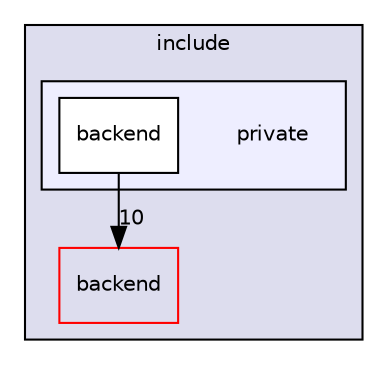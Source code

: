 digraph "backend/include/private" {
  bgcolor=transparent;
  compound=true
  node [ fontsize="10", fontname="Helvetica"];
  edge [ labelfontsize="10", labelfontname="Helvetica"];
  subgraph clusterdir_82f6cda779f4dc5a717ca23cf5791cda {
    graph [ bgcolor="#ddddee", pencolor="black", label="include" fontname="Helvetica", fontsize="10", URL="dir_82f6cda779f4dc5a717ca23cf5791cda.html"]
  dir_218415fef68cdefe3dbfb6940d1edfea [shape=box label="backend" color="red" URL="dir_218415fef68cdefe3dbfb6940d1edfea.html"];
  subgraph clusterdir_b57f91c584b33434f5bb9d465afaae56 {
    graph [ bgcolor="#eeeeff", pencolor="black", label="" URL="dir_b57f91c584b33434f5bb9d465afaae56.html"];
    dir_b57f91c584b33434f5bb9d465afaae56 [shape=plaintext label="private"];
  dir_61853595256c135fef66bbc6cd9b76db [shape=box label="backend" fillcolor="white" style="filled" URL="dir_61853595256c135fef66bbc6cd9b76db.html"];
  }
  }
  dir_61853595256c135fef66bbc6cd9b76db->dir_218415fef68cdefe3dbfb6940d1edfea [headlabel="10", labeldistance=1.5 headhref="dir_000005_000002.html"];
}

